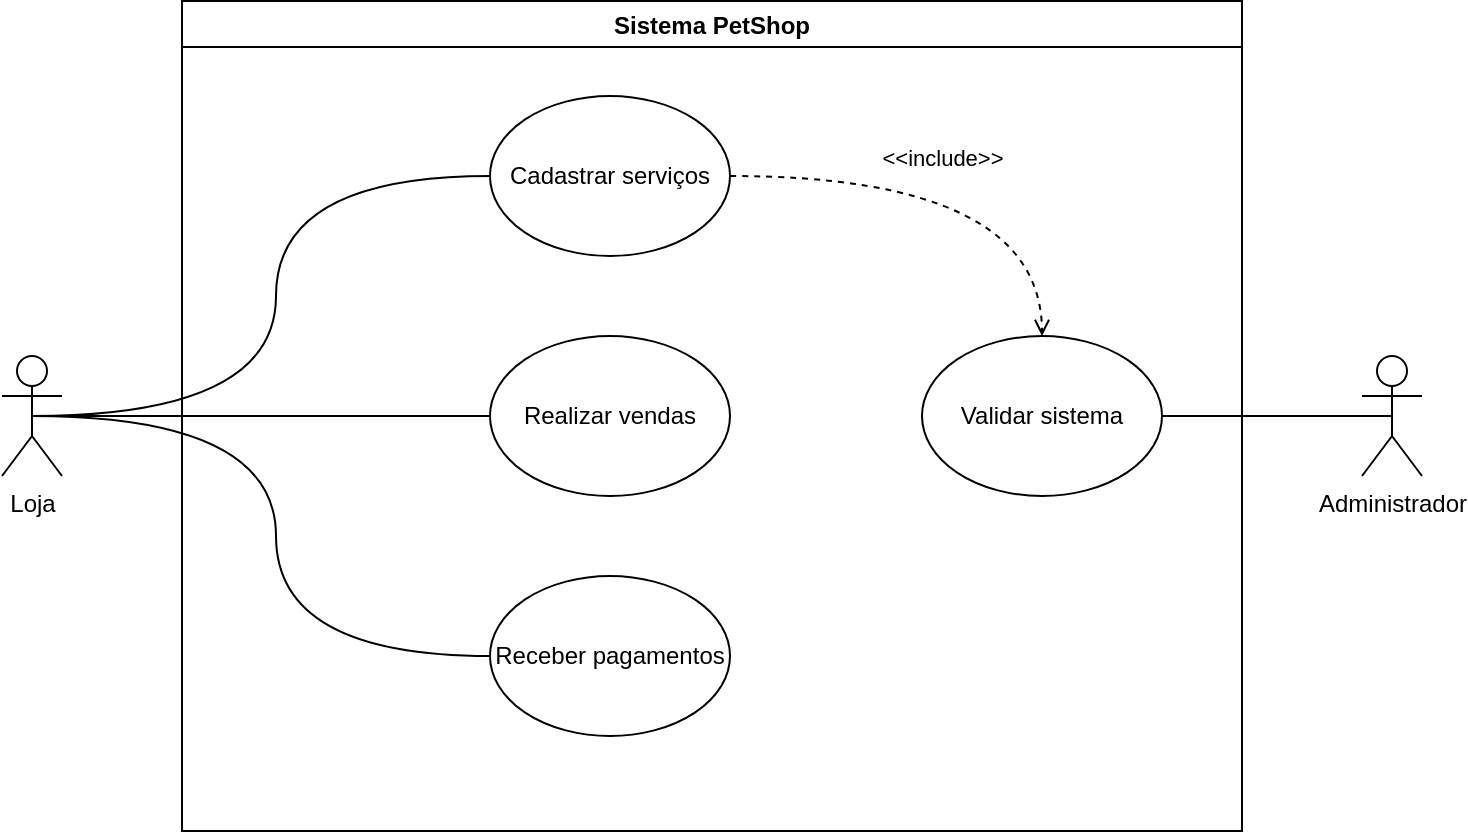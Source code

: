 <mxfile version="15.8.4" type="device"><diagram id="wbelv7OOBMRC_ZiaJzAQ" name="Página-1"><mxGraphModel dx="868" dy="593" grid="1" gridSize="10" guides="1" tooltips="1" connect="1" arrows="1" fold="1" page="1" pageScale="1" pageWidth="827" pageHeight="1169" math="0" shadow="0"><root><mxCell id="0"/><mxCell id="1" parent="0"/><mxCell id="D3qKCKjfPrIE-tL3QF_p-5" style="edgeStyle=orthogonalEdgeStyle;rounded=0;orthogonalLoop=1;jettySize=auto;html=1;exitX=0.5;exitY=0.5;exitDx=0;exitDy=0;exitPerimeter=0;entryX=0;entryY=0.5;entryDx=0;entryDy=0;curved=1;endArrow=none;endFill=0;" parent="1" source="D3qKCKjfPrIE-tL3QF_p-1" target="D3qKCKjfPrIE-tL3QF_p-2" edge="1"><mxGeometry relative="1" as="geometry"/></mxCell><mxCell id="D3qKCKjfPrIE-tL3QF_p-6" style="edgeStyle=orthogonalEdgeStyle;curved=1;rounded=0;orthogonalLoop=1;jettySize=auto;html=1;entryX=0;entryY=0.5;entryDx=0;entryDy=0;exitX=0.5;exitY=0.5;exitDx=0;exitDy=0;exitPerimeter=0;endArrow=none;endFill=0;" parent="1" source="D3qKCKjfPrIE-tL3QF_p-1" target="D3qKCKjfPrIE-tL3QF_p-3" edge="1"><mxGeometry relative="1" as="geometry"><mxPoint x="370" y="360" as="sourcePoint"/></mxGeometry></mxCell><mxCell id="D3qKCKjfPrIE-tL3QF_p-7" style="edgeStyle=orthogonalEdgeStyle;curved=1;rounded=0;orthogonalLoop=1;jettySize=auto;html=1;exitX=0.5;exitY=0.5;exitDx=0;exitDy=0;exitPerimeter=0;entryX=0;entryY=0.5;entryDx=0;entryDy=0;endArrow=none;endFill=0;" parent="1" source="D3qKCKjfPrIE-tL3QF_p-1" target="D3qKCKjfPrIE-tL3QF_p-4" edge="1"><mxGeometry relative="1" as="geometry"/></mxCell><mxCell id="D3qKCKjfPrIE-tL3QF_p-1" value="Loja" style="shape=umlActor;verticalLabelPosition=bottom;verticalAlign=top;html=1;outlineConnect=0;" parent="1" vertex="1"><mxGeometry x="170" y="230" width="30" height="60" as="geometry"/></mxCell><mxCell id="D3qKCKjfPrIE-tL3QF_p-2" value="Cadastrar serviços" style="ellipse;whiteSpace=wrap;html=1;" parent="1" vertex="1"><mxGeometry x="414" y="100" width="120" height="80" as="geometry"/></mxCell><mxCell id="D3qKCKjfPrIE-tL3QF_p-3" value="Realizar vendas" style="ellipse;whiteSpace=wrap;html=1;" parent="1" vertex="1"><mxGeometry x="414" y="220" width="120" height="80" as="geometry"/></mxCell><mxCell id="D3qKCKjfPrIE-tL3QF_p-4" value="Receber pagamentos" style="ellipse;whiteSpace=wrap;html=1;" parent="1" vertex="1"><mxGeometry x="414" y="340" width="120" height="80" as="geometry"/></mxCell><mxCell id="D3qKCKjfPrIE-tL3QF_p-10" style="edgeStyle=orthogonalEdgeStyle;curved=1;rounded=0;orthogonalLoop=1;jettySize=auto;html=1;exitX=0.5;exitY=0.5;exitDx=0;exitDy=0;exitPerimeter=0;entryX=1;entryY=0.5;entryDx=0;entryDy=0;endArrow=none;endFill=0;" parent="1" source="D3qKCKjfPrIE-tL3QF_p-8" target="D3qKCKjfPrIE-tL3QF_p-9" edge="1"><mxGeometry relative="1" as="geometry"/></mxCell><mxCell id="D3qKCKjfPrIE-tL3QF_p-8" value="Administrador" style="shape=umlActor;verticalLabelPosition=bottom;verticalAlign=top;html=1;outlineConnect=0;" parent="1" vertex="1"><mxGeometry x="850" y="230" width="30" height="60" as="geometry"/></mxCell><mxCell id="D3qKCKjfPrIE-tL3QF_p-9" value="Validar sistema" style="ellipse;whiteSpace=wrap;html=1;" parent="1" vertex="1"><mxGeometry x="630" y="220" width="120" height="80" as="geometry"/></mxCell><mxCell id="D3qKCKjfPrIE-tL3QF_p-11" value="&amp;lt;&amp;lt;include&amp;gt;&amp;gt;" style="html=1;verticalAlign=bottom;labelBackgroundColor=none;endArrow=open;endFill=0;dashed=1;rounded=0;curved=1;exitX=1;exitY=0.5;exitDx=0;exitDy=0;entryX=0.5;entryY=0;entryDx=0;entryDy=0;edgeStyle=orthogonalEdgeStyle;" parent="1" source="D3qKCKjfPrIE-tL3QF_p-2" target="D3qKCKjfPrIE-tL3QF_p-9" edge="1"><mxGeometry x="-0.102" width="160" relative="1" as="geometry"><mxPoint x="560" y="130" as="sourcePoint"/><mxPoint x="720" y="130" as="targetPoint"/><mxPoint as="offset"/></mxGeometry></mxCell><mxCell id="8__gEuOpldZRAk06cSqg-1" value="Sistema PetShop" style="swimlane;" parent="1" vertex="1"><mxGeometry x="260" y="52.5" width="530" height="415" as="geometry"/></mxCell></root></mxGraphModel></diagram></mxfile>